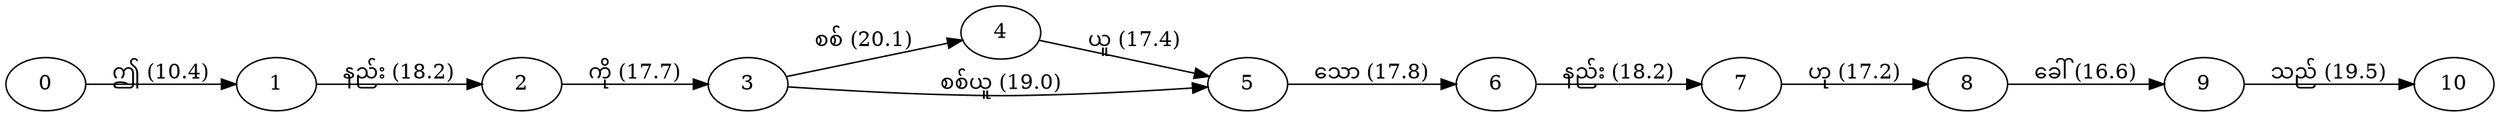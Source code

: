 digraph DAG {
  rankdir=LR;
  0 -> 1 [label="ဤ (10.4)"];
  1 -> 2 [label="နည်း (18.2)"];
  2 -> 3 [label="ကို (17.7)"];
  3 -> 4 [label="စစ် (20.1)"];
  3 -> 5 [label="စစ်ယူ (19.0)"];
  4 -> 5 [label="ယူ (17.4)"];
  5 -> 6 [label="သော (17.8)"];
  6 -> 7 [label="နည်း (18.2)"];
  7 -> 8 [label="ဟု (17.2)"];
  8 -> 9 [label="ခေါ် (16.6)"];
  9 -> 10 [label="သည် (19.5)"];
}